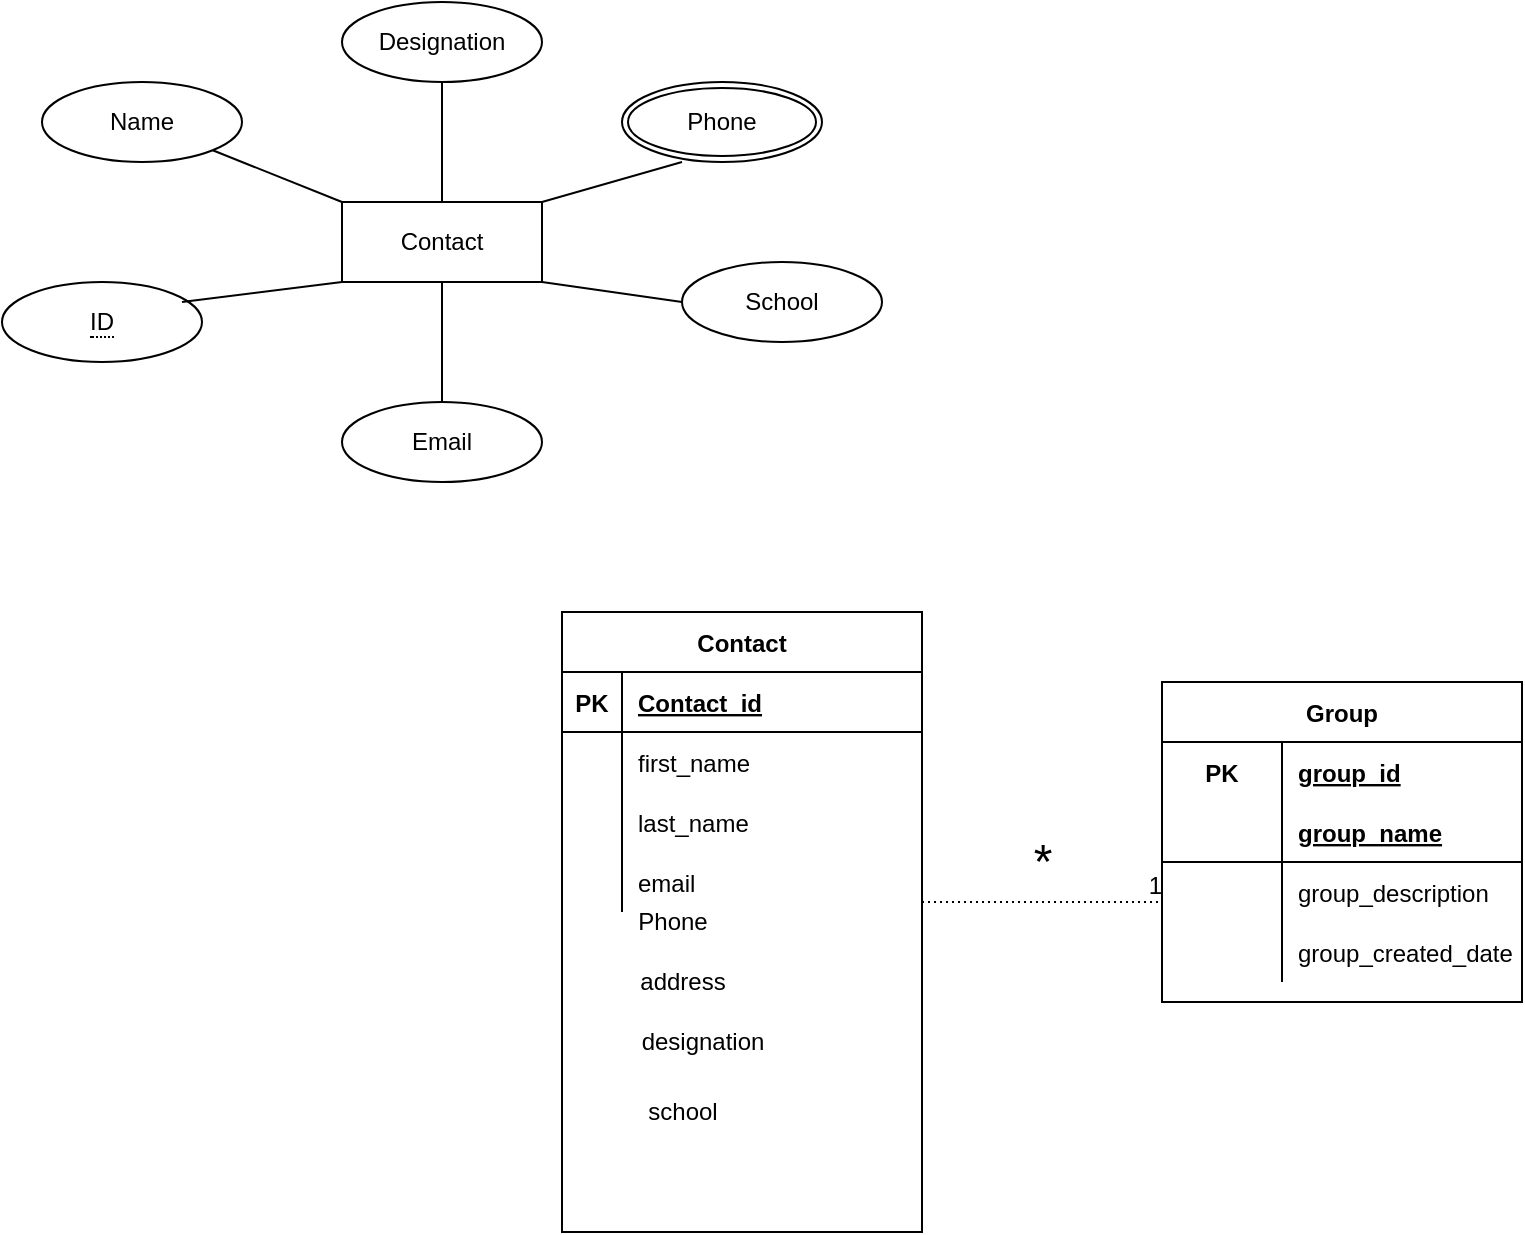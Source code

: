 <mxfile version="15.3.0" type="github"><diagram id="iokQi6tX21Xhy6HPAtxa" name="Page-1"><mxGraphModel dx="1384" dy="729" grid="1" gridSize="10" guides="1" tooltips="1" connect="1" arrows="1" fold="1" page="1" pageScale="1" pageWidth="827" pageHeight="1169" math="0" shadow="0"><root><mxCell id="0"/><mxCell id="1" parent="0"/><mxCell id="W2_Y7MZDw2OUNs-xi08m-1" value="Contact" style="whiteSpace=wrap;html=1;align=center;" parent="1" vertex="1"><mxGeometry x="200" y="130" width="100" height="40" as="geometry"/></mxCell><mxCell id="W2_Y7MZDw2OUNs-xi08m-2" value="Name" style="ellipse;whiteSpace=wrap;html=1;align=center;" parent="1" vertex="1"><mxGeometry x="50" y="70" width="100" height="40" as="geometry"/></mxCell><mxCell id="W2_Y7MZDw2OUNs-xi08m-3" value="Designation" style="ellipse;whiteSpace=wrap;html=1;align=center;" parent="1" vertex="1"><mxGeometry x="200" y="30" width="100" height="40" as="geometry"/></mxCell><mxCell id="W2_Y7MZDw2OUNs-xi08m-5" value="Phone" style="ellipse;shape=doubleEllipse;margin=3;whiteSpace=wrap;html=1;align=center;" parent="1" vertex="1"><mxGeometry x="340" y="70" width="100" height="40" as="geometry"/></mxCell><mxCell id="W2_Y7MZDw2OUNs-xi08m-6" value="School" style="ellipse;whiteSpace=wrap;html=1;align=center;" parent="1" vertex="1"><mxGeometry x="370" y="160" width="100" height="40" as="geometry"/></mxCell><mxCell id="W2_Y7MZDw2OUNs-xi08m-7" value="Email" style="ellipse;whiteSpace=wrap;html=1;align=center;" parent="1" vertex="1"><mxGeometry x="200" y="230" width="100" height="40" as="geometry"/></mxCell><mxCell id="W2_Y7MZDw2OUNs-xi08m-8" value="&lt;span style=&quot;border-bottom: 1px dotted&quot;&gt;ID&lt;/span&gt;" style="ellipse;whiteSpace=wrap;html=1;align=center;" parent="1" vertex="1"><mxGeometry x="30" y="170" width="100" height="40" as="geometry"/></mxCell><mxCell id="W2_Y7MZDw2OUNs-xi08m-9" value="" style="endArrow=none;html=1;rounded=0;entryX=0;entryY=0;entryDx=0;entryDy=0;" parent="1" source="W2_Y7MZDw2OUNs-xi08m-2" target="W2_Y7MZDw2OUNs-xi08m-1" edge="1"><mxGeometry relative="1" as="geometry"><mxPoint x="150" y="90" as="sourcePoint"/><mxPoint x="310" y="90" as="targetPoint"/></mxGeometry></mxCell><mxCell id="W2_Y7MZDw2OUNs-xi08m-10" value="" style="endArrow=none;html=1;rounded=0;exitX=0.5;exitY=1;exitDx=0;exitDy=0;" parent="1" source="W2_Y7MZDw2OUNs-xi08m-3" target="W2_Y7MZDw2OUNs-xi08m-1" edge="1"><mxGeometry relative="1" as="geometry"><mxPoint x="240" y="70" as="sourcePoint"/><mxPoint x="400" y="70" as="targetPoint"/></mxGeometry></mxCell><mxCell id="W2_Y7MZDw2OUNs-xi08m-11" value="" style="endArrow=none;html=1;rounded=0;entryX=1;entryY=0;entryDx=0;entryDy=0;" parent="1" target="W2_Y7MZDw2OUNs-xi08m-1" edge="1"><mxGeometry relative="1" as="geometry"><mxPoint x="370" y="110" as="sourcePoint"/><mxPoint x="530" y="110" as="targetPoint"/></mxGeometry></mxCell><mxCell id="W2_Y7MZDw2OUNs-xi08m-14" value="" style="endArrow=none;html=1;rounded=0;entryX=1;entryY=1;entryDx=0;entryDy=0;" parent="1" target="W2_Y7MZDw2OUNs-xi08m-1" edge="1"><mxGeometry relative="1" as="geometry"><mxPoint x="370" y="180" as="sourcePoint"/><mxPoint x="530" y="180" as="targetPoint"/></mxGeometry></mxCell><mxCell id="W2_Y7MZDw2OUNs-xi08m-15" value="" style="endArrow=none;html=1;rounded=0;entryX=0.5;entryY=1;entryDx=0;entryDy=0;" parent="1" target="W2_Y7MZDw2OUNs-xi08m-1" edge="1"><mxGeometry relative="1" as="geometry"><mxPoint x="250" y="230" as="sourcePoint"/><mxPoint x="410" y="230" as="targetPoint"/></mxGeometry></mxCell><mxCell id="W2_Y7MZDw2OUNs-xi08m-16" value="" style="endArrow=none;html=1;rounded=0;entryX=0;entryY=1;entryDx=0;entryDy=0;" parent="1" target="W2_Y7MZDw2OUNs-xi08m-1" edge="1"><mxGeometry relative="1" as="geometry"><mxPoint x="120" y="180" as="sourcePoint"/><mxPoint x="280" y="180" as="targetPoint"/></mxGeometry></mxCell><mxCell id="W2_Y7MZDw2OUNs-xi08m-17" value="Contact" style="shape=table;startSize=30;container=1;collapsible=1;childLayout=tableLayout;fixedRows=1;rowLines=0;fontStyle=1;align=center;resizeLast=1;" parent="1" vertex="1"><mxGeometry x="310" y="335" width="180" height="310" as="geometry"><mxRectangle x="310" y="320" width="80" height="30" as="alternateBounds"/></mxGeometry></mxCell><mxCell id="W2_Y7MZDw2OUNs-xi08m-18" value="" style="shape=partialRectangle;collapsible=0;dropTarget=0;pointerEvents=0;fillColor=none;top=0;left=0;bottom=1;right=0;points=[[0,0.5],[1,0.5]];portConstraint=eastwest;" parent="W2_Y7MZDw2OUNs-xi08m-17" vertex="1"><mxGeometry y="30" width="180" height="30" as="geometry"/></mxCell><mxCell id="W2_Y7MZDw2OUNs-xi08m-19" value="PK" style="shape=partialRectangle;connectable=0;fillColor=none;top=0;left=0;bottom=0;right=0;fontStyle=1;overflow=hidden;" parent="W2_Y7MZDw2OUNs-xi08m-18" vertex="1"><mxGeometry width="30" height="30" as="geometry"><mxRectangle width="30" height="30" as="alternateBounds"/></mxGeometry></mxCell><mxCell id="W2_Y7MZDw2OUNs-xi08m-20" value="Contact_id" style="shape=partialRectangle;connectable=0;fillColor=none;top=0;left=0;bottom=0;right=0;align=left;spacingLeft=6;fontStyle=5;overflow=hidden;" parent="W2_Y7MZDw2OUNs-xi08m-18" vertex="1"><mxGeometry x="30" width="150" height="30" as="geometry"><mxRectangle width="150" height="30" as="alternateBounds"/></mxGeometry></mxCell><mxCell id="W2_Y7MZDw2OUNs-xi08m-21" value="" style="shape=partialRectangle;collapsible=0;dropTarget=0;pointerEvents=0;fillColor=none;top=0;left=0;bottom=0;right=0;points=[[0,0.5],[1,0.5]];portConstraint=eastwest;" parent="W2_Y7MZDw2OUNs-xi08m-17" vertex="1"><mxGeometry y="60" width="180" height="30" as="geometry"/></mxCell><mxCell id="W2_Y7MZDw2OUNs-xi08m-22" value="" style="shape=partialRectangle;connectable=0;fillColor=none;top=0;left=0;bottom=0;right=0;editable=1;overflow=hidden;" parent="W2_Y7MZDw2OUNs-xi08m-21" vertex="1"><mxGeometry width="30" height="30" as="geometry"><mxRectangle width="30" height="30" as="alternateBounds"/></mxGeometry></mxCell><mxCell id="W2_Y7MZDw2OUNs-xi08m-23" value="first_name" style="shape=partialRectangle;connectable=0;fillColor=none;top=0;left=0;bottom=0;right=0;align=left;spacingLeft=6;overflow=hidden;" parent="W2_Y7MZDw2OUNs-xi08m-21" vertex="1"><mxGeometry x="30" width="150" height="30" as="geometry"><mxRectangle width="150" height="30" as="alternateBounds"/></mxGeometry></mxCell><mxCell id="W2_Y7MZDw2OUNs-xi08m-24" value="" style="shape=partialRectangle;collapsible=0;dropTarget=0;pointerEvents=0;fillColor=none;top=0;left=0;bottom=0;right=0;points=[[0,0.5],[1,0.5]];portConstraint=eastwest;" parent="W2_Y7MZDw2OUNs-xi08m-17" vertex="1"><mxGeometry y="90" width="180" height="30" as="geometry"/></mxCell><mxCell id="W2_Y7MZDw2OUNs-xi08m-25" value="" style="shape=partialRectangle;connectable=0;fillColor=none;top=0;left=0;bottom=0;right=0;editable=1;overflow=hidden;" parent="W2_Y7MZDw2OUNs-xi08m-24" vertex="1"><mxGeometry width="30" height="30" as="geometry"><mxRectangle width="30" height="30" as="alternateBounds"/></mxGeometry></mxCell><mxCell id="W2_Y7MZDw2OUNs-xi08m-26" value="last_name" style="shape=partialRectangle;connectable=0;fillColor=none;top=0;left=0;bottom=0;right=0;align=left;spacingLeft=6;overflow=hidden;" parent="W2_Y7MZDw2OUNs-xi08m-24" vertex="1"><mxGeometry x="30" width="150" height="30" as="geometry"><mxRectangle width="150" height="30" as="alternateBounds"/></mxGeometry></mxCell><mxCell id="W2_Y7MZDw2OUNs-xi08m-27" value="" style="shape=partialRectangle;collapsible=0;dropTarget=0;pointerEvents=0;fillColor=none;top=0;left=0;bottom=0;right=0;points=[[0,0.5],[1,0.5]];portConstraint=eastwest;" parent="W2_Y7MZDw2OUNs-xi08m-17" vertex="1"><mxGeometry y="120" width="180" height="30" as="geometry"/></mxCell><mxCell id="W2_Y7MZDw2OUNs-xi08m-28" value="" style="shape=partialRectangle;connectable=0;fillColor=none;top=0;left=0;bottom=0;right=0;editable=1;overflow=hidden;" parent="W2_Y7MZDw2OUNs-xi08m-27" vertex="1"><mxGeometry width="30" height="30" as="geometry"><mxRectangle width="30" height="30" as="alternateBounds"/></mxGeometry></mxCell><mxCell id="W2_Y7MZDw2OUNs-xi08m-29" value="email" style="shape=partialRectangle;connectable=0;fillColor=none;top=0;left=0;bottom=0;right=0;align=left;spacingLeft=6;overflow=hidden;" parent="W2_Y7MZDw2OUNs-xi08m-27" vertex="1"><mxGeometry x="30" width="150" height="30" as="geometry"><mxRectangle width="150" height="30" as="alternateBounds"/></mxGeometry></mxCell><mxCell id="W2_Y7MZDw2OUNs-xi08m-31" value="Phone" style="text;html=1;align=center;verticalAlign=middle;resizable=0;points=[];autosize=1;strokeColor=none;fillColor=none;" parent="1" vertex="1"><mxGeometry x="340" y="480" width="50" height="20" as="geometry"/></mxCell><mxCell id="W2_Y7MZDw2OUNs-xi08m-32" value="address" style="text;html=1;align=center;verticalAlign=middle;resizable=0;points=[];autosize=1;strokeColor=none;fillColor=none;" parent="1" vertex="1"><mxGeometry x="340" y="510" width="60" height="20" as="geometry"/></mxCell><mxCell id="W2_Y7MZDw2OUNs-xi08m-33" value="designation" style="text;html=1;align=center;verticalAlign=middle;resizable=0;points=[];autosize=1;strokeColor=none;fillColor=none;" parent="1" vertex="1"><mxGeometry x="340" y="540" width="80" height="20" as="geometry"/></mxCell><mxCell id="W2_Y7MZDw2OUNs-xi08m-34" value="school" style="text;html=1;align=center;verticalAlign=middle;resizable=0;points=[];autosize=1;strokeColor=none;fillColor=none;" parent="1" vertex="1"><mxGeometry x="345" y="575" width="50" height="20" as="geometry"/></mxCell><mxCell id="W2_Y7MZDw2OUNs-xi08m-35" value="Group" style="shape=table;startSize=30;container=1;collapsible=1;childLayout=tableLayout;fixedRows=1;rowLines=0;fontStyle=1;align=center;resizeLast=1;" parent="1" vertex="1"><mxGeometry x="610" y="370" width="180" height="160" as="geometry"/></mxCell><mxCell id="W2_Y7MZDw2OUNs-xi08m-36" value="" style="shape=partialRectangle;collapsible=0;dropTarget=0;pointerEvents=0;fillColor=none;top=0;left=0;bottom=0;right=0;points=[[0,0.5],[1,0.5]];portConstraint=eastwest;" parent="W2_Y7MZDw2OUNs-xi08m-35" vertex="1"><mxGeometry y="30" width="180" height="30" as="geometry"/></mxCell><mxCell id="W2_Y7MZDw2OUNs-xi08m-37" value="PK" style="shape=partialRectangle;connectable=0;fillColor=none;top=0;left=0;bottom=0;right=0;fontStyle=1;overflow=hidden;" parent="W2_Y7MZDw2OUNs-xi08m-36" vertex="1"><mxGeometry width="60" height="30" as="geometry"><mxRectangle width="60" height="30" as="alternateBounds"/></mxGeometry></mxCell><mxCell id="W2_Y7MZDw2OUNs-xi08m-38" value="group_id" style="shape=partialRectangle;connectable=0;fillColor=none;top=0;left=0;bottom=0;right=0;align=left;spacingLeft=6;fontStyle=5;overflow=hidden;" parent="W2_Y7MZDw2OUNs-xi08m-36" vertex="1"><mxGeometry x="60" width="120" height="30" as="geometry"><mxRectangle width="120" height="30" as="alternateBounds"/></mxGeometry></mxCell><mxCell id="W2_Y7MZDw2OUNs-xi08m-39" value="" style="shape=partialRectangle;collapsible=0;dropTarget=0;pointerEvents=0;fillColor=none;top=0;left=0;bottom=1;right=0;points=[[0,0.5],[1,0.5]];portConstraint=eastwest;" parent="W2_Y7MZDw2OUNs-xi08m-35" vertex="1"><mxGeometry y="60" width="180" height="30" as="geometry"/></mxCell><mxCell id="W2_Y7MZDw2OUNs-xi08m-40" value="" style="shape=partialRectangle;connectable=0;fillColor=none;top=0;left=0;bottom=0;right=0;fontStyle=1;overflow=hidden;" parent="W2_Y7MZDw2OUNs-xi08m-39" vertex="1"><mxGeometry width="60" height="30" as="geometry"><mxRectangle width="60" height="30" as="alternateBounds"/></mxGeometry></mxCell><mxCell id="W2_Y7MZDw2OUNs-xi08m-41" value="group_name" style="shape=partialRectangle;connectable=0;fillColor=none;top=0;left=0;bottom=0;right=0;align=left;spacingLeft=6;fontStyle=5;overflow=hidden;" parent="W2_Y7MZDw2OUNs-xi08m-39" vertex="1"><mxGeometry x="60" width="120" height="30" as="geometry"><mxRectangle width="120" height="30" as="alternateBounds"/></mxGeometry></mxCell><mxCell id="W2_Y7MZDw2OUNs-xi08m-42" value="" style="shape=partialRectangle;collapsible=0;dropTarget=0;pointerEvents=0;fillColor=none;top=0;left=0;bottom=0;right=0;points=[[0,0.5],[1,0.5]];portConstraint=eastwest;" parent="W2_Y7MZDw2OUNs-xi08m-35" vertex="1"><mxGeometry y="90" width="180" height="30" as="geometry"/></mxCell><mxCell id="W2_Y7MZDw2OUNs-xi08m-43" value="" style="shape=partialRectangle;connectable=0;fillColor=none;top=0;left=0;bottom=0;right=0;editable=1;overflow=hidden;" parent="W2_Y7MZDw2OUNs-xi08m-42" vertex="1"><mxGeometry width="60" height="30" as="geometry"><mxRectangle width="60" height="30" as="alternateBounds"/></mxGeometry></mxCell><mxCell id="W2_Y7MZDw2OUNs-xi08m-44" value="group_description" style="shape=partialRectangle;connectable=0;fillColor=none;top=0;left=0;bottom=0;right=0;align=left;spacingLeft=6;overflow=hidden;" parent="W2_Y7MZDw2OUNs-xi08m-42" vertex="1"><mxGeometry x="60" width="120" height="30" as="geometry"><mxRectangle width="120" height="30" as="alternateBounds"/></mxGeometry></mxCell><mxCell id="W2_Y7MZDw2OUNs-xi08m-45" value="" style="shape=partialRectangle;collapsible=0;dropTarget=0;pointerEvents=0;fillColor=none;top=0;left=0;bottom=0;right=0;points=[[0,0.5],[1,0.5]];portConstraint=eastwest;" parent="W2_Y7MZDw2OUNs-xi08m-35" vertex="1"><mxGeometry y="120" width="180" height="30" as="geometry"/></mxCell><mxCell id="W2_Y7MZDw2OUNs-xi08m-46" value="" style="shape=partialRectangle;connectable=0;fillColor=none;top=0;left=0;bottom=0;right=0;editable=1;overflow=hidden;" parent="W2_Y7MZDw2OUNs-xi08m-45" vertex="1"><mxGeometry width="60" height="30" as="geometry"><mxRectangle width="60" height="30" as="alternateBounds"/></mxGeometry></mxCell><mxCell id="W2_Y7MZDw2OUNs-xi08m-47" value="group_created_date" style="shape=partialRectangle;connectable=0;fillColor=none;top=0;left=0;bottom=0;right=0;align=left;spacingLeft=6;overflow=hidden;" parent="W2_Y7MZDw2OUNs-xi08m-45" vertex="1"><mxGeometry x="60" width="120" height="30" as="geometry"><mxRectangle width="120" height="30" as="alternateBounds"/></mxGeometry></mxCell><mxCell id="W2_Y7MZDw2OUNs-xi08m-52" value="" style="endArrow=none;html=1;rounded=0;dashed=1;dashPattern=1 2;" parent="1" edge="1"><mxGeometry relative="1" as="geometry"><mxPoint x="490" y="480" as="sourcePoint"/><mxPoint x="610" y="480" as="targetPoint"/></mxGeometry></mxCell><mxCell id="W2_Y7MZDw2OUNs-xi08m-53" value="1" style="resizable=0;html=1;align=right;verticalAlign=bottom;" parent="W2_Y7MZDw2OUNs-xi08m-52" connectable="0" vertex="1"><mxGeometry x="1" relative="1" as="geometry"/></mxCell><mxCell id="W2_Y7MZDw2OUNs-xi08m-54" value="&lt;font style=&quot;font-size: 24px&quot;&gt;*&lt;/font&gt;" style="text;html=1;align=center;verticalAlign=middle;resizable=0;points=[];autosize=1;strokeColor=none;fillColor=none;" parent="1" vertex="1"><mxGeometry x="540" y="450" width="20" height="20" as="geometry"/></mxCell></root></mxGraphModel></diagram></mxfile>